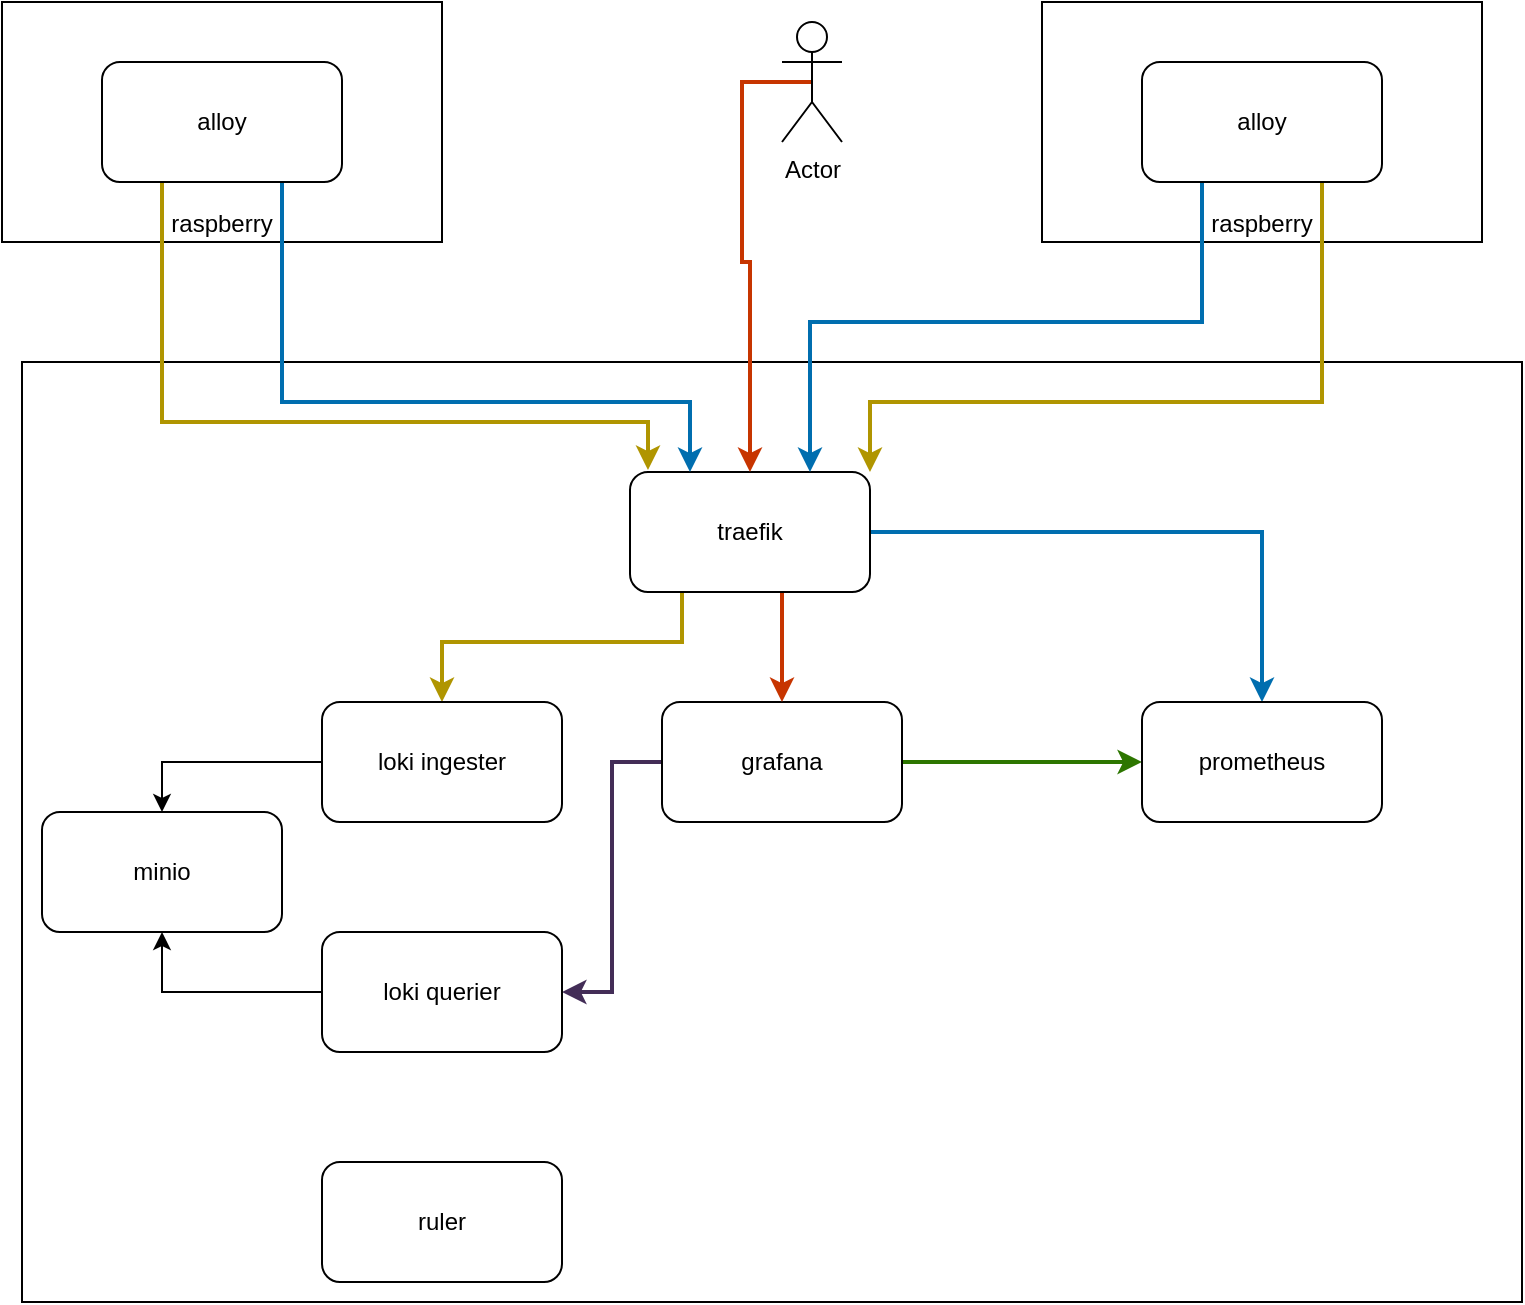 <mxfile version="28.1.2">
  <diagram name="Página-1" id="lrt2jcBQ1nJVobjcenmK">
    <mxGraphModel dx="1361" dy="743" grid="1" gridSize="10" guides="1" tooltips="1" connect="1" arrows="1" fold="1" page="1" pageScale="1" pageWidth="827" pageHeight="1169" math="0" shadow="0">
      <root>
        <mxCell id="0" />
        <mxCell id="1" parent="0" />
        <mxCell id="3Gk4v7WVOyVvCHCQD3fx-1" value="" style="rounded=0;whiteSpace=wrap;html=1;" parent="1" vertex="1">
          <mxGeometry x="50" y="220" width="750" height="470" as="geometry" />
        </mxCell>
        <mxCell id="baOnGXpHI-nj1ReWNNrG-8" style="edgeStyle=orthogonalEdgeStyle;rounded=0;orthogonalLoop=1;jettySize=auto;html=1;fillColor=#60a917;strokeColor=#2D7600;strokeWidth=2;" edge="1" parent="1" source="3Gk4v7WVOyVvCHCQD3fx-2" target="baOnGXpHI-nj1ReWNNrG-5">
          <mxGeometry relative="1" as="geometry" />
        </mxCell>
        <mxCell id="baOnGXpHI-nj1ReWNNrG-20" style="edgeStyle=orthogonalEdgeStyle;rounded=0;orthogonalLoop=1;jettySize=auto;html=1;entryX=1;entryY=0.5;entryDx=0;entryDy=0;fillColor=#76608a;strokeColor=#432D57;strokeWidth=2;" edge="1" parent="1" source="3Gk4v7WVOyVvCHCQD3fx-2" target="baOnGXpHI-nj1ReWNNrG-19">
          <mxGeometry relative="1" as="geometry" />
        </mxCell>
        <mxCell id="3Gk4v7WVOyVvCHCQD3fx-2" value="grafana" style="rounded=1;whiteSpace=wrap;html=1;" parent="1" vertex="1">
          <mxGeometry x="370" y="390" width="120" height="60" as="geometry" />
        </mxCell>
        <mxCell id="baOnGXpHI-nj1ReWNNrG-7" style="edgeStyle=orthogonalEdgeStyle;rounded=0;orthogonalLoop=1;jettySize=auto;html=1;fillColor=#1ba1e2;strokeColor=#006EAF;strokeWidth=2;" edge="1" parent="1" source="3Gk4v7WVOyVvCHCQD3fx-3" target="baOnGXpHI-nj1ReWNNrG-5">
          <mxGeometry relative="1" as="geometry" />
        </mxCell>
        <mxCell id="baOnGXpHI-nj1ReWNNrG-11" style="edgeStyle=orthogonalEdgeStyle;rounded=0;orthogonalLoop=1;jettySize=auto;html=1;entryX=0.5;entryY=0;entryDx=0;entryDy=0;fillColor=#fa6800;strokeColor=#C73500;strokeWidth=2;" edge="1" parent="1" source="3Gk4v7WVOyVvCHCQD3fx-3" target="3Gk4v7WVOyVvCHCQD3fx-2">
          <mxGeometry relative="1" as="geometry">
            <Array as="points">
              <mxPoint x="430" y="340" />
              <mxPoint x="430" y="340" />
            </Array>
          </mxGeometry>
        </mxCell>
        <mxCell id="baOnGXpHI-nj1ReWNNrG-14" style="edgeStyle=orthogonalEdgeStyle;rounded=0;orthogonalLoop=1;jettySize=auto;html=1;entryX=0.5;entryY=0;entryDx=0;entryDy=0;fillColor=#e3c800;strokeColor=#B09500;strokeWidth=2;" edge="1" parent="1" source="3Gk4v7WVOyVvCHCQD3fx-3" target="baOnGXpHI-nj1ReWNNrG-12">
          <mxGeometry relative="1" as="geometry">
            <Array as="points">
              <mxPoint x="380" y="360" />
              <mxPoint x="260" y="360" />
            </Array>
          </mxGeometry>
        </mxCell>
        <mxCell id="3Gk4v7WVOyVvCHCQD3fx-3" value="traefik" style="rounded=1;whiteSpace=wrap;html=1;" parent="1" vertex="1">
          <mxGeometry x="354" y="275" width="120" height="60" as="geometry" />
        </mxCell>
        <mxCell id="3Gk4v7WVOyVvCHCQD3fx-4" value="raspberry" style="rounded=0;whiteSpace=wrap;html=1;verticalAlign=bottom;container=0;" parent="1" vertex="1">
          <mxGeometry x="40" y="40" width="220" height="120" as="geometry" />
        </mxCell>
        <mxCell id="baOnGXpHI-nj1ReWNNrG-6" style="edgeStyle=orthogonalEdgeStyle;rounded=0;orthogonalLoop=1;jettySize=auto;html=1;entryX=0.25;entryY=0;entryDx=0;entryDy=0;fillColor=#1ba1e2;strokeColor=#006EAF;strokeWidth=2;" edge="1" parent="1" source="3Gk4v7WVOyVvCHCQD3fx-5" target="3Gk4v7WVOyVvCHCQD3fx-3">
          <mxGeometry relative="1" as="geometry">
            <Array as="points">
              <mxPoint x="180" y="240" />
              <mxPoint x="384" y="240" />
            </Array>
          </mxGeometry>
        </mxCell>
        <mxCell id="baOnGXpHI-nj1ReWNNrG-13" style="edgeStyle=orthogonalEdgeStyle;rounded=0;orthogonalLoop=1;jettySize=auto;html=1;entryX=0.075;entryY=-0.017;entryDx=0;entryDy=0;fillColor=#e3c800;strokeColor=#B09500;strokeWidth=2;entryPerimeter=0;" edge="1" parent="1" source="3Gk4v7WVOyVvCHCQD3fx-5" target="3Gk4v7WVOyVvCHCQD3fx-3">
          <mxGeometry relative="1" as="geometry">
            <Array as="points">
              <mxPoint x="120" y="250" />
              <mxPoint x="363" y="250" />
            </Array>
          </mxGeometry>
        </mxCell>
        <mxCell id="3Gk4v7WVOyVvCHCQD3fx-5" value="alloy" style="rounded=1;whiteSpace=wrap;html=1;container=0;" parent="1" vertex="1">
          <mxGeometry x="90" y="70" width="120" height="60" as="geometry" />
        </mxCell>
        <mxCell id="baOnGXpHI-nj1ReWNNrG-5" value="prometheus" style="rounded=1;whiteSpace=wrap;html=1;" vertex="1" parent="1">
          <mxGeometry x="610" y="390" width="120" height="60" as="geometry" />
        </mxCell>
        <mxCell id="baOnGXpHI-nj1ReWNNrG-10" style="edgeStyle=orthogonalEdgeStyle;rounded=0;orthogonalLoop=1;jettySize=auto;html=1;entryX=0.5;entryY=0;entryDx=0;entryDy=0;fillColor=#fa6800;strokeColor=#C73500;strokeWidth=2;exitX=0.5;exitY=0.5;exitDx=0;exitDy=0;exitPerimeter=0;" edge="1" parent="1" source="baOnGXpHI-nj1ReWNNrG-9" target="3Gk4v7WVOyVvCHCQD3fx-3">
          <mxGeometry relative="1" as="geometry">
            <Array as="points">
              <mxPoint x="410" y="80" />
              <mxPoint x="410" y="170" />
              <mxPoint x="414" y="170" />
            </Array>
          </mxGeometry>
        </mxCell>
        <mxCell id="baOnGXpHI-nj1ReWNNrG-9" value="Actor" style="shape=umlActor;verticalLabelPosition=bottom;verticalAlign=top;html=1;outlineConnect=0;" vertex="1" parent="1">
          <mxGeometry x="430" y="50" width="30" height="60" as="geometry" />
        </mxCell>
        <mxCell id="baOnGXpHI-nj1ReWNNrG-22" style="edgeStyle=orthogonalEdgeStyle;rounded=0;orthogonalLoop=1;jettySize=auto;html=1;entryX=0.5;entryY=0;entryDx=0;entryDy=0;" edge="1" parent="1" source="baOnGXpHI-nj1ReWNNrG-12" target="baOnGXpHI-nj1ReWNNrG-21">
          <mxGeometry relative="1" as="geometry" />
        </mxCell>
        <mxCell id="baOnGXpHI-nj1ReWNNrG-12" value="loki ingester" style="rounded=1;whiteSpace=wrap;html=1;" vertex="1" parent="1">
          <mxGeometry x="200" y="390" width="120" height="60" as="geometry" />
        </mxCell>
        <mxCell id="baOnGXpHI-nj1ReWNNrG-15" value="raspberry" style="rounded=0;whiteSpace=wrap;html=1;verticalAlign=bottom;container=0;" vertex="1" parent="1">
          <mxGeometry x="560" y="40" width="220" height="120" as="geometry" />
        </mxCell>
        <mxCell id="baOnGXpHI-nj1ReWNNrG-17" style="edgeStyle=orthogonalEdgeStyle;rounded=0;orthogonalLoop=1;jettySize=auto;html=1;entryX=0.75;entryY=0;entryDx=0;entryDy=0;fillColor=#1ba1e2;strokeColor=#006EAF;strokeWidth=2;" edge="1" parent="1" source="baOnGXpHI-nj1ReWNNrG-16" target="3Gk4v7WVOyVvCHCQD3fx-3">
          <mxGeometry relative="1" as="geometry">
            <Array as="points">
              <mxPoint x="640" y="200" />
              <mxPoint x="444" y="200" />
            </Array>
          </mxGeometry>
        </mxCell>
        <mxCell id="baOnGXpHI-nj1ReWNNrG-18" style="edgeStyle=orthogonalEdgeStyle;rounded=0;orthogonalLoop=1;jettySize=auto;html=1;entryX=1;entryY=0;entryDx=0;entryDy=0;fillColor=#e3c800;strokeColor=#B09500;strokeWidth=2;" edge="1" parent="1" source="baOnGXpHI-nj1ReWNNrG-16" target="3Gk4v7WVOyVvCHCQD3fx-3">
          <mxGeometry relative="1" as="geometry">
            <Array as="points">
              <mxPoint x="700" y="240" />
              <mxPoint x="474" y="240" />
            </Array>
          </mxGeometry>
        </mxCell>
        <mxCell id="baOnGXpHI-nj1ReWNNrG-16" value="alloy" style="rounded=1;whiteSpace=wrap;html=1;container=0;" vertex="1" parent="1">
          <mxGeometry x="610" y="70" width="120" height="60" as="geometry" />
        </mxCell>
        <mxCell id="baOnGXpHI-nj1ReWNNrG-23" style="edgeStyle=orthogonalEdgeStyle;rounded=0;orthogonalLoop=1;jettySize=auto;html=1;entryX=0.5;entryY=1;entryDx=0;entryDy=0;" edge="1" parent="1" source="baOnGXpHI-nj1ReWNNrG-19" target="baOnGXpHI-nj1ReWNNrG-21">
          <mxGeometry relative="1" as="geometry" />
        </mxCell>
        <mxCell id="baOnGXpHI-nj1ReWNNrG-19" value="loki querier" style="rounded=1;whiteSpace=wrap;html=1;" vertex="1" parent="1">
          <mxGeometry x="200" y="505" width="120" height="60" as="geometry" />
        </mxCell>
        <mxCell id="baOnGXpHI-nj1ReWNNrG-21" value="minio" style="rounded=1;whiteSpace=wrap;html=1;" vertex="1" parent="1">
          <mxGeometry x="60" y="445" width="120" height="60" as="geometry" />
        </mxCell>
        <mxCell id="baOnGXpHI-nj1ReWNNrG-24" value="ruler" style="rounded=1;whiteSpace=wrap;html=1;" vertex="1" parent="1">
          <mxGeometry x="200" y="620" width="120" height="60" as="geometry" />
        </mxCell>
      </root>
    </mxGraphModel>
  </diagram>
</mxfile>
